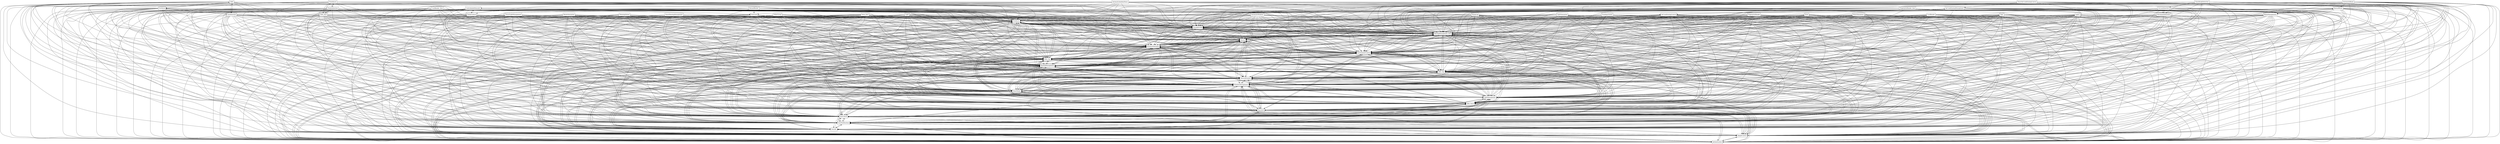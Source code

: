digraph{
graph [rankdir=TB];
node [shape=box];
edge [arrowhead=normal];
0[label="FloodAlarm",]
1[label="FireAlarm",]
2[label="FirstAidGroup",]
3[label="CardReader_Zero",]
4[label="Authentication",]
5[label="IntruseDetection",]
6[label="CardReader",]
7[label="ManualBlinds",]
8[label="MovementDetection",]
9[label="MusicSimulation",]
10[label="SmartLightManagement",]
11[label="SmartAirConditioningControl",]
12[label="SimpleControl",]
13[label="Light",]
14[label="Lights",]
15[label="DimmingValues",]
16[label="BlindsSimulation",]
17[label="AutomaticAudiobyHours",]
18[label="SmartHeatingManagement",]
19[label="DoorLock",]
20[label="Security",]
21[label="OtherGroup",]
22[label="FireDepartment",]
23[label="SMS",]
24[label="UserNotifications",]
25[label="FireControl",]
26[label="Siren",]
27[label="Password",]
28[label="SMS_Three",]
29[label="PhoneCall",]
30[label="LightManagement",]
31[label="SmartHome",]
32[label="LightSimulation",]
33[label="KeypadReader",]
34[label="GasAlarm",]
35[label="FloodsDetection",]
36[label="WindowsManagement",]
37[label="ManualWindows",]
38[label="FingerprintReader_Zero",]
39[label="Mail",]
40[label="AutomaticWindows",]
41[label="AutomaticBlinds",]
42[label="ControlAudioManually",]
43[label="SMS_One",]
44[label="GasDetection",]
45[label="GlassBrakeDetection",]
46[label="SMS_Zero",]
47[label="Siren_Zero",]
48[label="HeatingManagement",]
49[label="SMS_Two",]
50[label="AirConditioningManagement",]
51[label="EnvironmentControl",]
52[label="BlindsManagement",]
53[label="PresenceSimulator",]
54[label="FingerprintReader",]
55[label="Alarms",]
56[label="HeatingManagement_Zero",]
57[label="AirConditioningControl",]
58[label="AudioControl",]
0->1[label="",]
0->2[label="",]
0->4[label="",]
0->12[label="",]
0->20[label="",]
0->24[label="",]
0->25[label="",]
0->27[label="",]
0->28[label="",]
0->30[label="",]
0->31[label="",]
0->35[label="",]
0->36[label="",]
0->37[label="",]
0->43[label="",]
0->46[label="",]
0->48[label="",]
0->49[label="",]
0->51[label="",]
0->53[label="",]
0->55[label="",]
0->56[label="",]
1->2[label="",]
1->4[label="",]
1->12[label="",]
1->20[label="",]
1->24[label="",]
1->25[label="",]
1->27[label="",]
1->28[label="",]
1->30[label="",]
1->31[label="",]
1->36[label="",]
1->37[label="",]
1->43[label="",]
1->48[label="",]
1->49[label="",]
1->51[label="",]
1->53[label="",]
1->55[label="",]
1->56[label="",]
2->1[label="",]
2->4[label="",]
2->12[label="",]
2->20[label="",]
2->24[label="",]
2->25[label="",]
2->27[label="",]
2->28[label="",]
2->30[label="",]
2->31[label="",]
2->36[label="",]
2->37[label="",]
2->43[label="",]
2->48[label="",]
2->49[label="",]
2->51[label="",]
2->53[label="",]
2->55[label="",]
2->56[label="",]
3->1[label="",]
3->2[label="",]
3->4[label="",]
3->12[label="",]
3->19[label="",]
3->20[label="",]
3->24[label="",]
3->25[label="",]
3->27[label="",]
3->28[label="",]
3->30[label="",]
3->31[label="",]
3->36[label="",]
3->37[label="",]
3->43[label="",]
3->48[label="",]
3->49[label="",]
3->51[label="",]
3->53[label="",]
3->55[label="",]
3->56[label="",]
4->1[label="",]
4->2[label="",]
4->12[label="",]
4->20[label="",]
4->24[label="",]
4->25[label="",]
4->27[label="",]
4->28[label="",]
4->30[label="",]
4->31[label="",]
4->36[label="",]
4->37[label="",]
4->43[label="",]
4->48[label="",]
4->49[label="",]
4->51[label="",]
4->53[label="",]
4->55[label="",]
4->56[label="",]
5->1[label="",]
5->2[label="",]
5->4[label="",]
5->8[label="",]
5->12[label="",]
5->20[label="",]
5->24[label="",]
5->25[label="",]
5->27[label="",]
5->28[label="",]
5->30[label="",]
5->31[label="",]
5->36[label="",]
5->37[label="",]
5->43[label="",]
5->48[label="",]
5->49[label="",]
5->51[label="",]
5->53[label="",]
5->55[label="",]
5->56[label="",]
6->1[label="",]
6->2[label="",]
6->4[label="",]
6->12[label="",]
6->20[label="",]
6->24[label="",]
6->25[label="",]
6->27[label="",]
6->28[label="",]
6->30[label="",]
6->31[label="",]
6->36[label="",]
6->37[label="",]
6->43[label="",]
6->48[label="",]
6->49[label="",]
6->51[label="",]
6->53[label="",]
6->55[label="",]
6->56[label="",]
7->1[label="",]
7->2[label="",]
7->4[label="",]
7->12[label="",]
7->20[label="",]
7->24[label="",]
7->25[label="",]
7->27[label="",]
7->28[label="",]
7->30[label="",]
7->31[label="",]
7->36[label="",]
7->37[label="",]
7->43[label="",]
7->48[label="",]
7->49[label="",]
7->51[label="",]
7->52[label="",]
7->53[label="",]
7->55[label="",]
7->56[label="",]
8->1[label="",]
8->2[label="",]
8->4[label="",]
8->5[label="",]
8->12[label="",]
8->20[label="",]
8->24[label="",]
8->25[label="",]
8->27[label="",]
8->28[label="",]
8->30[label="",]
8->31[label="",]
8->36[label="",]
8->37[label="",]
8->43[label="",]
8->48[label="",]
8->49[label="",]
8->51[label="",]
8->53[label="",]
8->55[label="",]
8->56[label="",]
9->1[label="",]
9->2[label="",]
9->4[label="",]
9->12[label="",]
9->20[label="",]
9->24[label="",]
9->25[label="",]
9->27[label="",]
9->28[label="",]
9->30[label="",]
9->31[label="",]
9->36[label="",]
9->37[label="",]
9->43[label="",]
9->48[label="",]
9->49[label="",]
9->51[label="",]
9->53[label="",]
9->55[label="",]
9->56[label="",]
10->1[label="",]
10->2[label="",]
10->4[label="",]
10->12[label="",]
10->20[label="",]
10->24[label="",]
10->25[label="",]
10->27[label="",]
10->28[label="",]
10->30[label="",]
10->31[label="",]
10->36[label="",]
10->37[label="",]
10->43[label="",]
10->48[label="",]
10->49[label="",]
10->51[label="",]
10->53[label="",]
10->55[label="",]
10->56[label="",]
11->1[label="",]
11->2[label="",]
11->4[label="",]
11->12[label="",]
11->20[label="",]
11->24[label="",]
11->25[label="",]
11->27[label="",]
11->28[label="",]
11->30[label="",]
11->31[label="",]
11->36[label="",]
11->37[label="",]
11->43[label="",]
11->48[label="",]
11->49[label="",]
11->50[label="",]
11->51[label="",]
11->53[label="",]
11->55[label="",]
11->56[label="",]
11->57[label="",]
12->1[label="",]
12->2[label="",]
12->4[label="",]
12->20[label="",]
12->24[label="",]
12->25[label="",]
12->27[label="",]
12->28[label="",]
12->30[label="",]
12->31[label="",]
12->36[label="",]
12->37[label="",]
12->43[label="",]
12->48[label="",]
12->49[label="",]
12->51[label="",]
12->53[label="",]
12->55[label="",]
12->56[label="",]
13->1[label="",]
13->2[label="",]
13->4[label="",]
13->12[label="",]
13->20[label="",]
13->24[label="",]
13->25[label="",]
13->27[label="",]
13->28[label="",]
13->30[label="",]
13->31[label="",]
13->36[label="",]
13->37[label="",]
13->43[label="",]
13->48[label="",]
13->49[label="",]
13->51[label="",]
13->53[label="",]
13->55[label="",]
13->56[label="",]
14->1[label="",]
14->2[label="",]
14->4[label="",]
14->12[label="",]
14->20[label="",]
14->24[label="",]
14->25[label="",]
14->27[label="",]
14->28[label="",]
14->30[label="",]
14->31[label="",]
14->36[label="",]
14->37[label="",]
14->43[label="",]
14->48[label="",]
14->49[label="",]
14->51[label="",]
14->53[label="",]
14->55[label="",]
14->56[label="",]
15->1[label="",]
15->2[label="",]
15->4[label="",]
15->12[label="",]
15->20[label="",]
15->24[label="",]
15->25[label="",]
15->27[label="",]
15->28[label="",]
15->30[label="",]
15->31[label="",]
15->36[label="",]
15->37[label="",]
15->43[label="",]
15->48[label="",]
15->49[label="",]
15->51[label="",]
15->53[label="",]
15->55[label="",]
15->56[label="",]
16->1[label="",]
16->2[label="",]
16->4[label="",]
16->12[label="",]
16->20[label="",]
16->24[label="",]
16->25[label="",]
16->27[label="",]
16->28[label="",]
16->30[label="",]
16->31[label="",]
16->36[label="",]
16->37[label="",]
16->43[label="",]
16->48[label="",]
16->49[label="",]
16->51[label="",]
16->53[label="",]
16->55[label="",]
16->56[label="",]
17->1[label="",]
17->2[label="",]
17->4[label="",]
17->12[label="",]
17->20[label="",]
17->24[label="",]
17->25[label="",]
17->27[label="",]
17->28[label="",]
17->30[label="",]
17->31[label="",]
17->36[label="",]
17->37[label="",]
17->42[label="",]
17->43[label="",]
17->48[label="",]
17->49[label="",]
17->51[label="",]
17->53[label="",]
17->55[label="",]
17->56[label="",]
17->58[label="",]
18->1[label="",]
18->2[label="",]
18->4[label="",]
18->12[label="",]
18->20[label="",]
18->24[label="",]
18->25[label="",]
18->27[label="",]
18->28[label="",]
18->30[label="",]
18->31[label="",]
18->36[label="",]
18->37[label="",]
18->43[label="",]
18->48[label="",]
18->49[label="",]
18->51[label="",]
18->53[label="",]
18->55[label="",]
18->56[label="",]
19->1[label="",]
19->2[label="",]
19->4[label="",]
19->12[label="",]
19->20[label="",]
19->24[label="",]
19->25[label="",]
19->27[label="",]
19->28[label="",]
19->30[label="",]
19->31[label="",]
19->36[label="",]
19->37[label="",]
19->43[label="",]
19->48[label="",]
19->49[label="",]
19->51[label="",]
19->53[label="",]
19->55[label="",]
19->56[label="",]
20->1[label="",]
20->2[label="",]
20->4[label="",]
20->12[label="",]
20->24[label="",]
20->25[label="",]
20->27[label="",]
20->28[label="",]
20->30[label="",]
20->31[label="",]
20->36[label="",]
20->37[label="",]
20->43[label="",]
20->48[label="",]
20->49[label="",]
20->51[label="",]
20->53[label="",]
20->55[label="",]
20->56[label="",]
21->1[label="",]
21->2[label="",]
21->4[label="",]
21->12[label="",]
21->20[label="",]
21->24[label="",]
21->25[label="",]
21->27[label="",]
21->28[label="",]
21->30[label="",]
21->31[label="",]
21->36[label="",]
21->37[label="",]
21->43[label="",]
21->48[label="",]
21->49[label="",]
21->51[label="",]
21->53[label="",]
21->55[label="",]
21->56[label="",]
22->1[label="",]
22->2[label="",]
22->4[label="",]
22->12[label="",]
22->20[label="",]
22->24[label="",]
22->25[label="",]
22->27[label="",]
22->28[label="",]
22->30[label="",]
22->31[label="",]
22->36[label="",]
22->37[label="",]
22->43[label="",]
22->48[label="",]
22->49[label="",]
22->51[label="",]
22->53[label="",]
22->55[label="",]
22->56[label="",]
23->1[label="",]
23->2[label="",]
23->4[label="",]
23->12[label="",]
23->20[label="",]
23->24[label="",]
23->25[label="",]
23->27[label="",]
23->28[label="",]
23->30[label="",]
23->31[label="",]
23->34[label="",]
23->36[label="",]
23->37[label="",]
23->43[label="",]
23->44[label="",]
23->48[label="",]
23->49[label="",]
23->51[label="",]
23->53[label="",]
23->55[label="",]
23->56[label="",]
24->1[label="",]
24->2[label="",]
24->4[label="",]
24->12[label="",]
24->20[label="",]
24->25[label="",]
24->27[label="",]
24->28[label="",]
24->30[label="",]
24->31[label="",]
24->36[label="",]
24->37[label="",]
24->43[label="",]
24->48[label="",]
24->49[label="",]
24->51[label="",]
24->53[label="",]
24->55[label="",]
24->56[label="",]
25->1[label="",]
25->2[label="",]
25->4[label="",]
25->12[label="",]
25->20[label="",]
25->24[label="",]
25->27[label="",]
25->28[label="",]
25->30[label="",]
25->31[label="",]
25->36[label="",]
25->37[label="",]
25->43[label="",]
25->48[label="",]
25->49[label="",]
25->51[label="",]
25->53[label="",]
25->55[label="",]
25->56[label="",]
26->1[label="",]
26->2[label="",]
26->4[label="",]
26->12[label="",]
26->20[label="",]
26->24[label="",]
26->25[label="",]
26->27[label="",]
26->28[label="",]
26->30[label="",]
26->31[label="",]
26->36[label="",]
26->37[label="",]
26->43[label="",]
26->48[label="",]
26->49[label="",]
26->51[label="",]
26->53[label="",]
26->55[label="",]
26->56[label="",]
27->1[label="",]
27->2[label="",]
27->4[label="",]
27->12[label="",]
27->20[label="",]
27->24[label="",]
27->25[label="",]
27->28[label="",]
27->30[label="",]
27->31[label="",]
27->36[label="",]
27->37[label="",]
27->43[label="",]
27->48[label="",]
27->49[label="",]
27->51[label="",]
27->53[label="",]
27->55[label="",]
27->56[label="",]
28->1[label="",]
28->2[label="",]
28->4[label="",]
28->12[label="",]
28->20[label="",]
28->24[label="",]
28->25[label="",]
28->27[label="",]
28->30[label="",]
28->31[label="",]
28->36[label="",]
28->37[label="",]
28->43[label="",]
28->48[label="",]
28->49[label="",]
28->51[label="",]
28->53[label="",]
28->55[label="",]
28->56[label="",]
29->1[label="",]
29->2[label="",]
29->4[label="",]
29->12[label="",]
29->20[label="",]
29->24[label="",]
29->25[label="",]
29->27[label="",]
29->28[label="",]
29->30[label="",]
29->31[label="",]
29->36[label="",]
29->37[label="",]
29->43[label="",]
29->48[label="",]
29->49[label="",]
29->51[label="",]
29->53[label="",]
29->55[label="",]
29->56[label="",]
30->1[label="",]
30->2[label="",]
30->4[label="",]
30->12[label="",]
30->20[label="",]
30->24[label="",]
30->25[label="",]
30->27[label="",]
30->28[label="",]
30->31[label="",]
30->36[label="",]
30->37[label="",]
30->43[label="",]
30->48[label="",]
30->49[label="",]
30->51[label="",]
30->53[label="",]
30->55[label="",]
30->56[label="",]
31->1[label="",]
31->2[label="",]
31->4[label="",]
31->12[label="",]
31->20[label="",]
31->24[label="",]
31->25[label="",]
31->27[label="",]
31->28[label="",]
31->30[label="",]
31->36[label="",]
31->37[label="",]
31->43[label="",]
31->48[label="",]
31->49[label="",]
31->51[label="",]
31->53[label="",]
31->55[label="",]
31->56[label="",]
32->1[label="",]
32->2[label="",]
32->4[label="",]
32->12[label="",]
32->20[label="",]
32->24[label="",]
32->25[label="",]
32->27[label="",]
32->28[label="",]
32->30[label="",]
32->31[label="",]
32->36[label="",]
32->37[label="",]
32->43[label="",]
32->48[label="",]
32->49[label="",]
32->51[label="",]
32->53[label="",]
32->55[label="",]
32->56[label="",]
33->1[label="",]
33->2[label="",]
33->4[label="",]
33->12[label="",]
33->19[label="",]
33->20[label="",]
33->24[label="",]
33->25[label="",]
33->27[label="",]
33->28[label="",]
33->30[label="",]
33->31[label="",]
33->36[label="",]
33->37[label="",]
33->43[label="",]
33->48[label="",]
33->49[label="",]
33->51[label="",]
33->53[label="",]
33->55[label="",]
33->56[label="",]
34->1[label="",]
34->2[label="",]
34->4[label="",]
34->12[label="",]
34->20[label="",]
34->23[label="",]
34->24[label="",]
34->25[label="",]
34->27[label="",]
34->28[label="",]
34->30[label="",]
34->31[label="",]
34->36[label="",]
34->37[label="",]
34->43[label="",]
34->44[label="",]
34->48[label="",]
34->49[label="",]
34->51[label="",]
34->53[label="",]
34->55[label="",]
34->56[label="",]
35->0[label="",]
35->1[label="",]
35->2[label="",]
35->4[label="",]
35->12[label="",]
35->20[label="",]
35->24[label="",]
35->25[label="",]
35->27[label="",]
35->28[label="",]
35->30[label="",]
35->31[label="",]
35->36[label="",]
35->37[label="",]
35->43[label="",]
35->46[label="",]
35->48[label="",]
35->49[label="",]
35->51[label="",]
35->53[label="",]
35->55[label="",]
35->56[label="",]
36->1[label="",]
36->2[label="",]
36->4[label="",]
36->12[label="",]
36->20[label="",]
36->24[label="",]
36->25[label="",]
36->27[label="",]
36->28[label="",]
36->30[label="",]
36->31[label="",]
36->37[label="",]
36->43[label="",]
36->48[label="",]
36->49[label="",]
36->51[label="",]
36->53[label="",]
36->55[label="",]
36->56[label="",]
37->1[label="",]
37->2[label="",]
37->4[label="",]
37->12[label="",]
37->20[label="",]
37->24[label="",]
37->25[label="",]
37->27[label="",]
37->28[label="",]
37->30[label="",]
37->31[label="",]
37->36[label="",]
37->43[label="",]
37->48[label="",]
37->49[label="",]
37->51[label="",]
37->53[label="",]
37->55[label="",]
37->56[label="",]
38->1[label="",]
38->2[label="",]
38->4[label="",]
38->12[label="",]
38->19[label="",]
38->20[label="",]
38->24[label="",]
38->25[label="",]
38->27[label="",]
38->28[label="",]
38->30[label="",]
38->31[label="",]
38->36[label="",]
38->37[label="",]
38->43[label="",]
38->48[label="",]
38->49[label="",]
38->51[label="",]
38->53[label="",]
38->55[label="",]
38->56[label="",]
39->1[label="",]
39->2[label="",]
39->4[label="",]
39->12[label="",]
39->20[label="",]
39->24[label="",]
39->25[label="",]
39->27[label="",]
39->28[label="",]
39->30[label="",]
39->31[label="",]
39->36[label="",]
39->37[label="",]
39->43[label="",]
39->48[label="",]
39->49[label="",]
39->51[label="",]
39->53[label="",]
39->55[label="",]
39->56[label="",]
40->1[label="",]
40->2[label="",]
40->4[label="",]
40->12[label="",]
40->20[label="",]
40->24[label="",]
40->25[label="",]
40->27[label="",]
40->28[label="",]
40->30[label="",]
40->31[label="",]
40->36[label="",]
40->37[label="",]
40->43[label="",]
40->48[label="",]
40->49[label="",]
40->51[label="",]
40->53[label="",]
40->55[label="",]
40->56[label="",]
41->1[label="",]
41->2[label="",]
41->4[label="",]
41->7[label="",]
41->12[label="",]
41->20[label="",]
41->24[label="",]
41->25[label="",]
41->27[label="",]
41->28[label="",]
41->30[label="",]
41->31[label="",]
41->36[label="",]
41->37[label="",]
41->43[label="",]
41->48[label="",]
41->49[label="",]
41->51[label="",]
41->52[label="",]
41->53[label="",]
41->55[label="",]
41->56[label="",]
42->1[label="",]
42->2[label="",]
42->4[label="",]
42->12[label="",]
42->20[label="",]
42->24[label="",]
42->25[label="",]
42->27[label="",]
42->28[label="",]
42->30[label="",]
42->31[label="",]
42->36[label="",]
42->37[label="",]
42->43[label="",]
42->48[label="",]
42->49[label="",]
42->51[label="",]
42->53[label="",]
42->55[label="",]
42->56[label="",]
42->58[label="",]
43->1[label="",]
43->2[label="",]
43->4[label="",]
43->12[label="",]
43->20[label="",]
43->24[label="",]
43->25[label="",]
43->27[label="",]
43->28[label="",]
43->30[label="",]
43->31[label="",]
43->36[label="",]
43->37[label="",]
43->48[label="",]
43->49[label="",]
43->51[label="",]
43->53[label="",]
43->55[label="",]
43->56[label="",]
44->1[label="",]
44->2[label="",]
44->4[label="",]
44->12[label="",]
44->20[label="",]
44->23[label="",]
44->24[label="",]
44->25[label="",]
44->27[label="",]
44->28[label="",]
44->30[label="",]
44->31[label="",]
44->34[label="",]
44->36[label="",]
44->37[label="",]
44->43[label="",]
44->48[label="",]
44->49[label="",]
44->51[label="",]
44->53[label="",]
44->55[label="",]
44->56[label="",]
45->1[label="",]
45->2[label="",]
45->4[label="",]
45->5[label="",]
45->8[label="",]
45->12[label="",]
45->20[label="",]
45->24[label="",]
45->25[label="",]
45->27[label="",]
45->28[label="",]
45->30[label="",]
45->31[label="",]
45->36[label="",]
45->37[label="",]
45->43[label="",]
45->48[label="",]
45->49[label="",]
45->51[label="",]
45->53[label="",]
45->55[label="",]
45->56[label="",]
46->0[label="",]
46->1[label="",]
46->2[label="",]
46->4[label="",]
46->12[label="",]
46->20[label="",]
46->24[label="",]
46->25[label="",]
46->27[label="",]
46->28[label="",]
46->30[label="",]
46->31[label="",]
46->35[label="",]
46->36[label="",]
46->37[label="",]
46->43[label="",]
46->48[label="",]
46->49[label="",]
46->51[label="",]
46->53[label="",]
46->55[label="",]
46->56[label="",]
47->1[label="",]
47->2[label="",]
47->4[label="",]
47->12[label="",]
47->20[label="",]
47->24[label="",]
47->25[label="",]
47->27[label="",]
47->28[label="",]
47->30[label="",]
47->31[label="",]
47->36[label="",]
47->37[label="",]
47->43[label="",]
47->48[label="",]
47->49[label="",]
47->51[label="",]
47->53[label="",]
47->55[label="",]
47->56[label="",]
48->1[label="",]
48->2[label="",]
48->4[label="",]
48->12[label="",]
48->20[label="",]
48->24[label="",]
48->25[label="",]
48->27[label="",]
48->28[label="",]
48->30[label="",]
48->31[label="",]
48->36[label="",]
48->37[label="",]
48->43[label="",]
48->49[label="",]
48->51[label="",]
48->53[label="",]
48->55[label="",]
48->56[label="",]
49->1[label="",]
49->2[label="",]
49->4[label="",]
49->12[label="",]
49->20[label="",]
49->24[label="",]
49->25[label="",]
49->27[label="",]
49->28[label="",]
49->30[label="",]
49->31[label="",]
49->36[label="",]
49->37[label="",]
49->43[label="",]
49->48[label="",]
49->51[label="",]
49->53[label="",]
49->55[label="",]
49->56[label="",]
50->1[label="",]
50->2[label="",]
50->4[label="",]
50->12[label="",]
50->20[label="",]
50->24[label="",]
50->25[label="",]
50->27[label="",]
50->28[label="",]
50->30[label="",]
50->31[label="",]
50->36[label="",]
50->37[label="",]
50->43[label="",]
50->48[label="",]
50->49[label="",]
50->51[label="",]
50->53[label="",]
50->55[label="",]
50->56[label="",]
50->57[label="",]
51->1[label="",]
51->2[label="",]
51->4[label="",]
51->12[label="",]
51->20[label="",]
51->24[label="",]
51->25[label="",]
51->27[label="",]
51->28[label="",]
51->30[label="",]
51->31[label="",]
51->36[label="",]
51->37[label="",]
51->43[label="",]
51->48[label="",]
51->49[label="",]
51->53[label="",]
51->55[label="",]
51->56[label="",]
52->1[label="",]
52->2[label="",]
52->4[label="",]
52->7[label="",]
52->12[label="",]
52->20[label="",]
52->24[label="",]
52->25[label="",]
52->27[label="",]
52->28[label="",]
52->30[label="",]
52->31[label="",]
52->36[label="",]
52->37[label="",]
52->43[label="",]
52->48[label="",]
52->49[label="",]
52->51[label="",]
52->53[label="",]
52->55[label="",]
52->56[label="",]
53->1[label="",]
53->2[label="",]
53->4[label="",]
53->12[label="",]
53->20[label="",]
53->24[label="",]
53->25[label="",]
53->27[label="",]
53->28[label="",]
53->30[label="",]
53->31[label="",]
53->36[label="",]
53->37[label="",]
53->43[label="",]
53->48[label="",]
53->49[label="",]
53->51[label="",]
53->55[label="",]
53->56[label="",]
54->1[label="",]
54->2[label="",]
54->4[label="",]
54->12[label="",]
54->20[label="",]
54->24[label="",]
54->25[label="",]
54->27[label="",]
54->28[label="",]
54->30[label="",]
54->31[label="",]
54->36[label="",]
54->37[label="",]
54->43[label="",]
54->48[label="",]
54->49[label="",]
54->51[label="",]
54->53[label="",]
54->55[label="",]
54->56[label="",]
55->1[label="",]
55->2[label="",]
55->4[label="",]
55->12[label="",]
55->20[label="",]
55->24[label="",]
55->25[label="",]
55->27[label="",]
55->28[label="",]
55->30[label="",]
55->31[label="",]
55->36[label="",]
55->37[label="",]
55->43[label="",]
55->48[label="",]
55->49[label="",]
55->51[label="",]
55->53[label="",]
55->56[label="",]
56->1[label="",]
56->2[label="",]
56->4[label="",]
56->12[label="",]
56->20[label="",]
56->24[label="",]
56->25[label="",]
56->27[label="",]
56->28[label="",]
56->30[label="",]
56->31[label="",]
56->36[label="",]
56->37[label="",]
56->43[label="",]
56->48[label="",]
56->49[label="",]
56->51[label="",]
56->53[label="",]
56->55[label="",]
57->1[label="",]
57->2[label="",]
57->4[label="",]
57->12[label="",]
57->20[label="",]
57->24[label="",]
57->25[label="",]
57->27[label="",]
57->28[label="",]
57->30[label="",]
57->31[label="",]
57->36[label="",]
57->37[label="",]
57->43[label="",]
57->48[label="",]
57->49[label="",]
57->50[label="",]
57->51[label="",]
57->53[label="",]
57->55[label="",]
57->56[label="",]
58->1[label="",]
58->2[label="",]
58->4[label="",]
58->12[label="",]
58->20[label="",]
58->24[label="",]
58->25[label="",]
58->27[label="",]
58->28[label="",]
58->30[label="",]
58->31[label="",]
58->36[label="",]
58->37[label="",]
58->42[label="",]
58->43[label="",]
58->48[label="",]
58->49[label="",]
58->51[label="",]
58->53[label="",]
58->55[label="",]
58->56[label="",]
}

